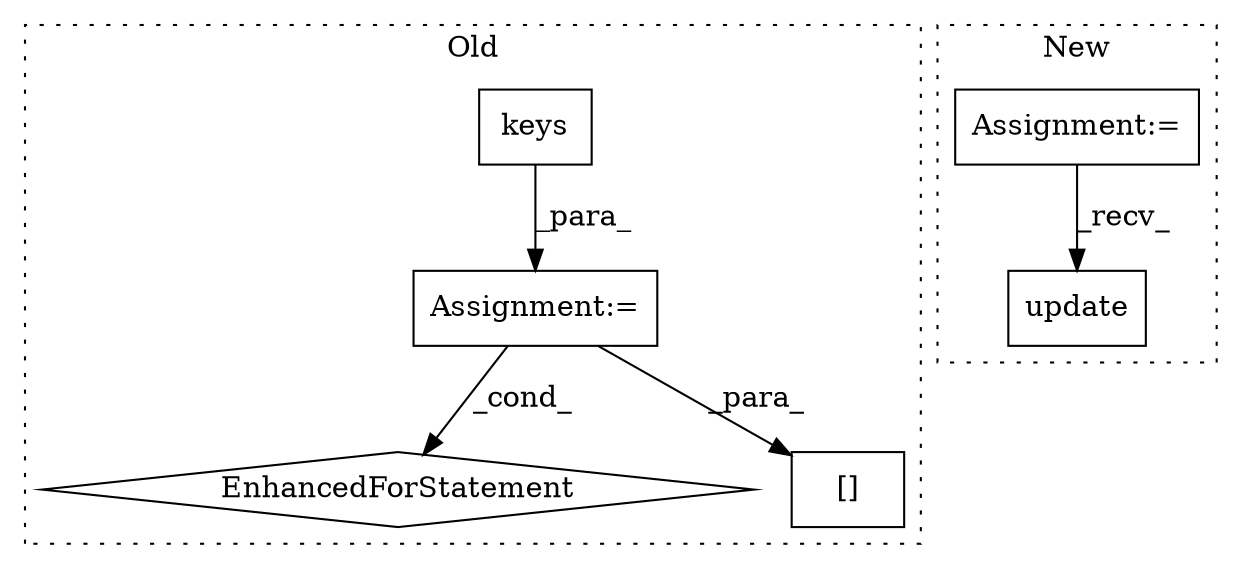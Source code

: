 digraph G {
subgraph cluster0 {
1 [label="keys" a="32" s="10219" l="6" shape="box"];
3 [label="Assignment:=" a="7" s="10142,10225" l="61,2" shape="box"];
5 [label="EnhancedForStatement" a="70" s="10142,10225" l="61,2" shape="diamond"];
6 [label="[]" a="2" s="10249,10258" l="6,1" shape="box"];
label = "Old";
style="dotted";
}
subgraph cluster1 {
2 [label="update" a="32" s="10267,10450" l="7,-12" shape="box"];
4 [label="Assignment:=" a="7" s="9431" l="4" shape="box"];
label = "New";
style="dotted";
}
1 -> 3 [label="_para_"];
3 -> 5 [label="_cond_"];
3 -> 6 [label="_para_"];
4 -> 2 [label="_recv_"];
}